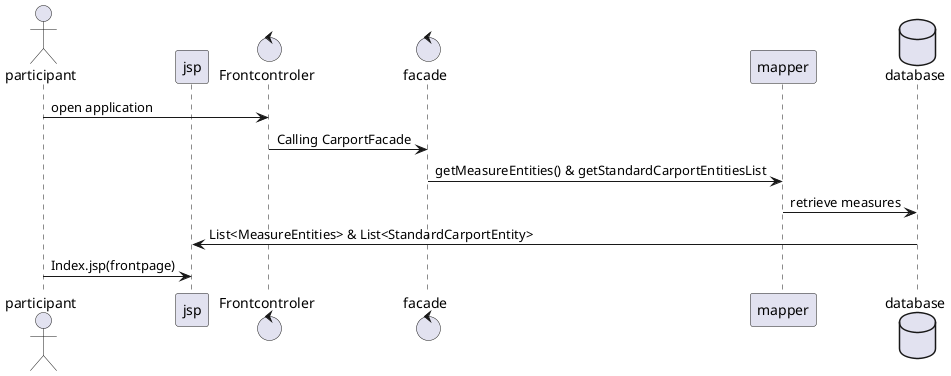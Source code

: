 @startuml
'https://plantuml.com/sequence-diagram

autonumber
@startuml
actor participant as Foo
participant       jsp      as Foo1
control     Frontcontroler      as Foo2
control      facade      as Foo3
participant    mapper    as Foo4
database database as Foo5

Foo -> Foo2 : open application
Foo2 -> Foo3 : Calling CarportFacade
Foo3 -> Foo4 : getMeasureEntities() & getStandardCarportEntitiesList
Foo4 -> Foo5 : retrieve measures
Foo5 -> Foo1 : List<MeasureEntities> & List<StandardCarportEntity>
Foo -> Foo1  : Index.jsp(frontpage)

@enduml
